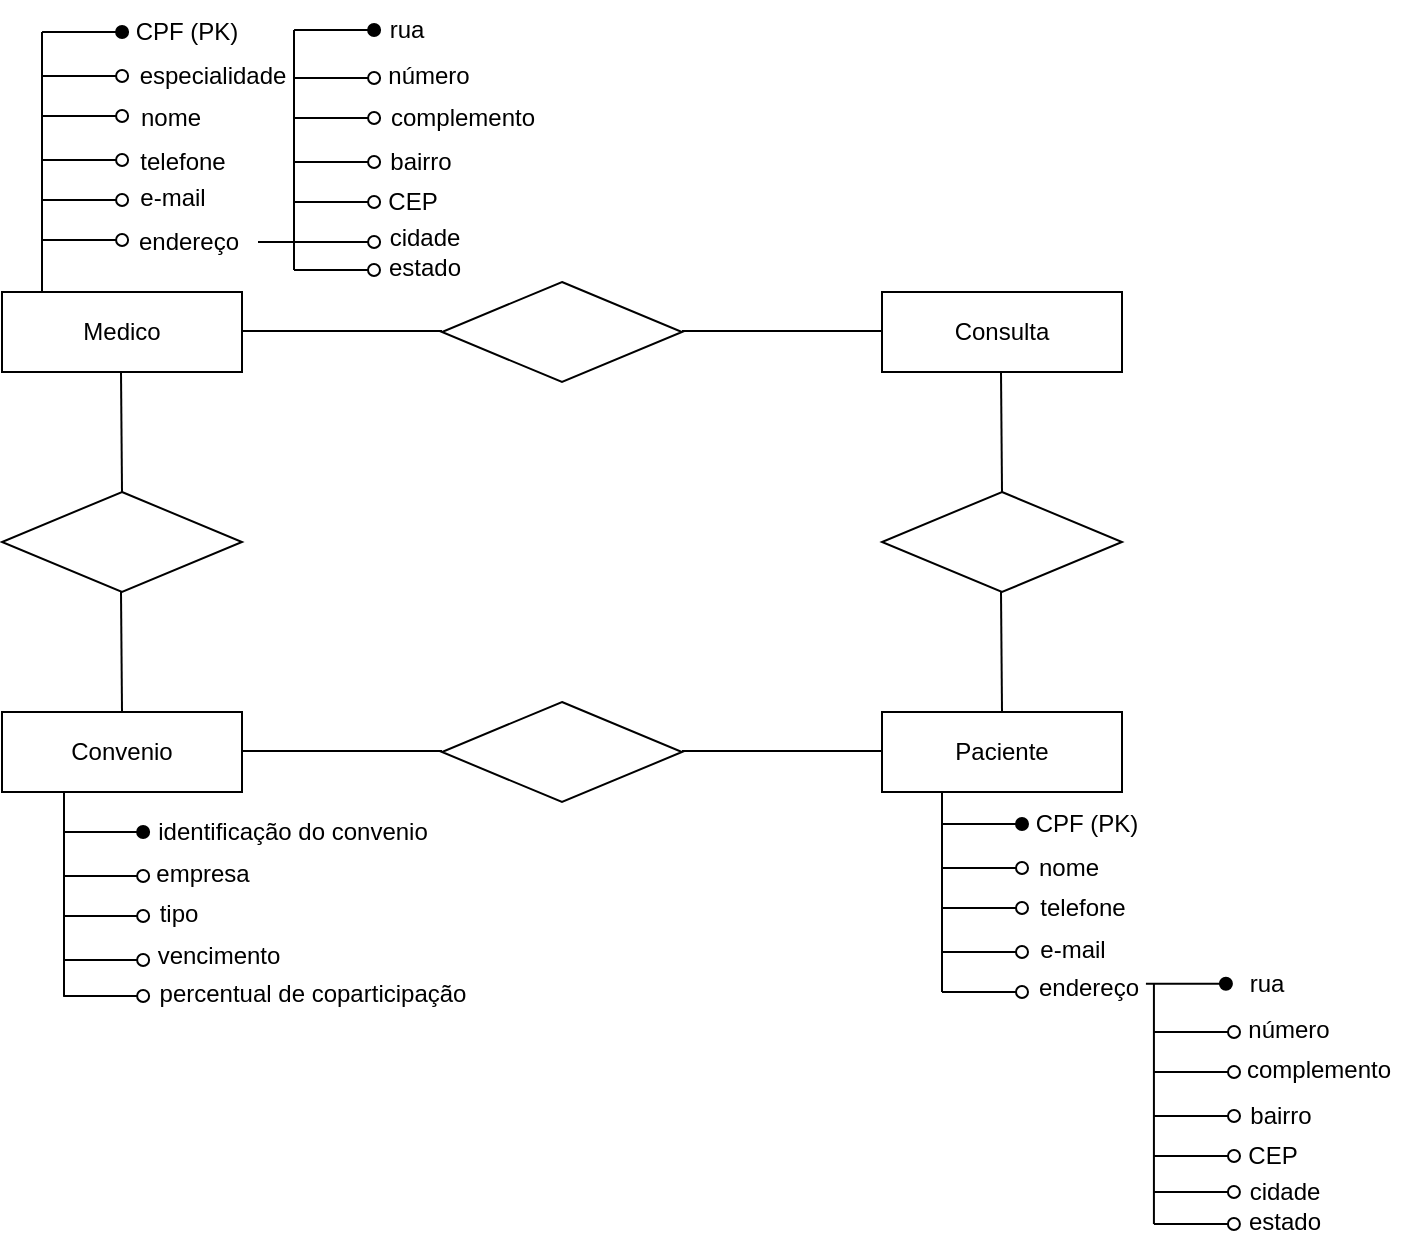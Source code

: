 <mxfile version="24.7.8">
  <diagram name="Página-1" id="bfxUe2o_Z46STegCqssy">
    <mxGraphModel dx="1375" dy="745" grid="1" gridSize="10" guides="1" tooltips="1" connect="1" arrows="1" fold="1" page="1" pageScale="1" pageWidth="827" pageHeight="1169" math="0" shadow="0">
      <root>
        <mxCell id="0" />
        <mxCell id="1" parent="0" />
        <mxCell id="PICA7tcWs6j3xRz3gB3K-1" value="Medico" style="rounded=0;whiteSpace=wrap;html=1;labelBackgroundColor=none;" parent="1" vertex="1">
          <mxGeometry x="270" y="418" width="120" height="40" as="geometry" />
        </mxCell>
        <mxCell id="PICA7tcWs6j3xRz3gB3K-2" value="Consulta" style="rounded=0;whiteSpace=wrap;html=1;labelBackgroundColor=none;" parent="1" vertex="1">
          <mxGeometry x="710" y="418" width="120" height="40" as="geometry" />
        </mxCell>
        <mxCell id="PICA7tcWs6j3xRz3gB3K-3" value="Paciente" style="rounded=0;whiteSpace=wrap;html=1;labelBackgroundColor=none;" parent="1" vertex="1">
          <mxGeometry x="710" y="628" width="120" height="40" as="geometry" />
        </mxCell>
        <mxCell id="PICA7tcWs6j3xRz3gB3K-4" value="Convenio" style="rounded=0;whiteSpace=wrap;html=1;labelBackgroundColor=none;" parent="1" vertex="1">
          <mxGeometry x="270" y="628" width="120" height="40" as="geometry" />
        </mxCell>
        <mxCell id="PICA7tcWs6j3xRz3gB3K-5" value="" style="rhombus;whiteSpace=wrap;html=1;labelBackgroundColor=none;" parent="1" vertex="1">
          <mxGeometry x="490" y="413" width="120" height="50" as="geometry" />
        </mxCell>
        <mxCell id="PICA7tcWs6j3xRz3gB3K-6" value="" style="rhombus;whiteSpace=wrap;html=1;labelBackgroundColor=none;" parent="1" vertex="1">
          <mxGeometry x="710" y="518" width="120" height="50" as="geometry" />
        </mxCell>
        <mxCell id="PICA7tcWs6j3xRz3gB3K-7" value="" style="rhombus;whiteSpace=wrap;html=1;labelBackgroundColor=none;" parent="1" vertex="1">
          <mxGeometry x="490" y="623" width="120" height="50" as="geometry" />
        </mxCell>
        <mxCell id="PICA7tcWs6j3xRz3gB3K-8" value="" style="endArrow=none;html=1;rounded=0;labelBackgroundColor=none;fontColor=default;" parent="1" edge="1">
          <mxGeometry width="50" height="50" relative="1" as="geometry">
            <mxPoint x="390" y="437.5" as="sourcePoint" />
            <mxPoint x="490" y="437.5" as="targetPoint" />
          </mxGeometry>
        </mxCell>
        <mxCell id="PICA7tcWs6j3xRz3gB3K-10" value="" style="endArrow=none;html=1;rounded=0;labelBackgroundColor=none;fontColor=default;" parent="1" edge="1">
          <mxGeometry width="50" height="50" relative="1" as="geometry">
            <mxPoint x="610" y="437.5" as="sourcePoint" />
            <mxPoint x="710" y="437.5" as="targetPoint" />
          </mxGeometry>
        </mxCell>
        <mxCell id="PICA7tcWs6j3xRz3gB3K-11" value="" style="endArrow=none;html=1;rounded=0;labelBackgroundColor=none;fontColor=default;" parent="1" edge="1">
          <mxGeometry width="50" height="50" relative="1" as="geometry">
            <mxPoint x="769.5" y="458" as="sourcePoint" />
            <mxPoint x="770" y="518" as="targetPoint" />
          </mxGeometry>
        </mxCell>
        <mxCell id="PICA7tcWs6j3xRz3gB3K-13" value="" style="endArrow=none;html=1;rounded=0;labelBackgroundColor=none;fontColor=default;" parent="1" edge="1">
          <mxGeometry width="50" height="50" relative="1" as="geometry">
            <mxPoint x="769.5" y="568" as="sourcePoint" />
            <mxPoint x="770" y="628" as="targetPoint" />
          </mxGeometry>
        </mxCell>
        <mxCell id="PICA7tcWs6j3xRz3gB3K-17" value="" style="rhombus;whiteSpace=wrap;html=1;labelBackgroundColor=none;" parent="1" vertex="1">
          <mxGeometry x="270" y="518" width="120" height="50" as="geometry" />
        </mxCell>
        <mxCell id="PICA7tcWs6j3xRz3gB3K-18" value="" style="endArrow=none;html=1;rounded=0;labelBackgroundColor=none;fontColor=default;" parent="1" edge="1">
          <mxGeometry width="50" height="50" relative="1" as="geometry">
            <mxPoint x="329.5" y="458" as="sourcePoint" />
            <mxPoint x="330" y="518" as="targetPoint" />
          </mxGeometry>
        </mxCell>
        <mxCell id="PICA7tcWs6j3xRz3gB3K-19" value="" style="endArrow=none;html=1;rounded=0;labelBackgroundColor=none;fontColor=default;" parent="1" edge="1">
          <mxGeometry width="50" height="50" relative="1" as="geometry">
            <mxPoint x="329.5" y="568" as="sourcePoint" />
            <mxPoint x="330" y="628" as="targetPoint" />
          </mxGeometry>
        </mxCell>
        <mxCell id="PICA7tcWs6j3xRz3gB3K-20" value="" style="endArrow=none;html=1;rounded=0;labelBackgroundColor=none;fontColor=default;" parent="1" edge="1">
          <mxGeometry width="50" height="50" relative="1" as="geometry">
            <mxPoint x="390" y="647.5" as="sourcePoint" />
            <mxPoint x="490" y="647.5" as="targetPoint" />
          </mxGeometry>
        </mxCell>
        <mxCell id="PICA7tcWs6j3xRz3gB3K-21" value="" style="endArrow=none;html=1;rounded=0;labelBackgroundColor=none;fontColor=default;" parent="1" edge="1">
          <mxGeometry width="50" height="50" relative="1" as="geometry">
            <mxPoint x="610" y="647.5" as="sourcePoint" />
            <mxPoint x="710" y="647.5" as="targetPoint" />
          </mxGeometry>
        </mxCell>
        <mxCell id="PICA7tcWs6j3xRz3gB3K-22" value="" style="endArrow=oval;html=1;rounded=0;startArrow=none;startFill=0;endFill=1;" parent="1" edge="1">
          <mxGeometry width="50" height="50" relative="1" as="geometry">
            <mxPoint x="290.04" y="288" as="sourcePoint" />
            <mxPoint x="330.04" y="288" as="targetPoint" />
          </mxGeometry>
        </mxCell>
        <mxCell id="PICA7tcWs6j3xRz3gB3K-23" value="" style="endArrow=oval;html=1;rounded=0;startArrow=none;startFill=0;endFill=0;" parent="1" edge="1">
          <mxGeometry width="50" height="50" relative="1" as="geometry">
            <mxPoint x="290.04" y="310" as="sourcePoint" />
            <mxPoint x="330.04" y="310" as="targetPoint" />
          </mxGeometry>
        </mxCell>
        <mxCell id="PICA7tcWs6j3xRz3gB3K-24" value="" style="endArrow=oval;html=1;rounded=0;startArrow=none;startFill=0;endFill=0;" parent="1" edge="1">
          <mxGeometry width="50" height="50" relative="1" as="geometry">
            <mxPoint x="290.04" y="330" as="sourcePoint" />
            <mxPoint x="330.04" y="330" as="targetPoint" />
          </mxGeometry>
        </mxCell>
        <mxCell id="PICA7tcWs6j3xRz3gB3K-25" value="" style="endArrow=oval;html=1;rounded=0;startArrow=none;startFill=0;endFill=0;" parent="1" edge="1">
          <mxGeometry width="50" height="50" relative="1" as="geometry">
            <mxPoint x="290.04" y="352" as="sourcePoint" />
            <mxPoint x="330.04" y="352" as="targetPoint" />
          </mxGeometry>
        </mxCell>
        <mxCell id="PICA7tcWs6j3xRz3gB3K-26" value="" style="endArrow=oval;html=1;rounded=0;startArrow=none;startFill=0;endFill=0;" parent="1" edge="1">
          <mxGeometry width="50" height="50" relative="1" as="geometry">
            <mxPoint x="290.04" y="372" as="sourcePoint" />
            <mxPoint x="330.04" y="372" as="targetPoint" />
          </mxGeometry>
        </mxCell>
        <mxCell id="PICA7tcWs6j3xRz3gB3K-27" value="" style="endArrow=oval;html=1;rounded=0;startArrow=none;startFill=0;endFill=0;" parent="1" edge="1">
          <mxGeometry width="50" height="50" relative="1" as="geometry">
            <mxPoint x="290.04" y="392" as="sourcePoint" />
            <mxPoint x="330.04" y="392" as="targetPoint" />
          </mxGeometry>
        </mxCell>
        <mxCell id="PICA7tcWs6j3xRz3gB3K-28" value="" style="endArrow=none;html=1;rounded=0;exitX=0.333;exitY=0;exitDx=0;exitDy=0;exitPerimeter=0;" parent="1" edge="1">
          <mxGeometry width="50" height="50" relative="1" as="geometry">
            <mxPoint x="290" y="418" as="sourcePoint" />
            <mxPoint x="290" y="288" as="targetPoint" />
          </mxGeometry>
        </mxCell>
        <mxCell id="PICA7tcWs6j3xRz3gB3K-29" value="CPF (PK)" style="text;html=1;align=center;verticalAlign=middle;resizable=0;points=[];autosize=1;strokeColor=none;fillColor=none;" parent="1" vertex="1">
          <mxGeometry x="327.04" y="273" width="70" height="30" as="geometry" />
        </mxCell>
        <mxCell id="PICA7tcWs6j3xRz3gB3K-30" value="especialidade" style="text;html=1;align=center;verticalAlign=middle;resizable=0;points=[];autosize=1;strokeColor=none;fillColor=none;" parent="1" vertex="1">
          <mxGeometry x="325.04" y="295" width="100" height="30" as="geometry" />
        </mxCell>
        <mxCell id="PICA7tcWs6j3xRz3gB3K-31" value="nome" style="text;html=1;align=center;verticalAlign=middle;resizable=0;points=[];autosize=1;strokeColor=none;fillColor=none;" parent="1" vertex="1">
          <mxGeometry x="329.04" y="316" width="50" height="30" as="geometry" />
        </mxCell>
        <mxCell id="PICA7tcWs6j3xRz3gB3K-32" value="telefone" style="text;html=1;align=center;verticalAlign=middle;resizable=0;points=[];autosize=1;strokeColor=none;fillColor=none;" parent="1" vertex="1">
          <mxGeometry x="325" y="338" width="70" height="30" as="geometry" />
        </mxCell>
        <mxCell id="PICA7tcWs6j3xRz3gB3K-33" value="e-mail" style="text;html=1;align=center;verticalAlign=middle;resizable=0;points=[];autosize=1;strokeColor=none;fillColor=none;" parent="1" vertex="1">
          <mxGeometry x="325.04" y="356" width="60" height="30" as="geometry" />
        </mxCell>
        <mxCell id="PICA7tcWs6j3xRz3gB3K-34" value="endereço" style="text;html=1;align=center;verticalAlign=middle;resizable=0;points=[];autosize=1;strokeColor=none;fillColor=none;" parent="1" vertex="1">
          <mxGeometry x="328" y="378" width="70" height="30" as="geometry" />
        </mxCell>
        <mxCell id="PICA7tcWs6j3xRz3gB3K-35" value="" style="endArrow=oval;html=1;rounded=0;startArrow=none;startFill=0;endFill=1;" parent="1" edge="1">
          <mxGeometry width="50" height="50" relative="1" as="geometry">
            <mxPoint x="416.04" y="287" as="sourcePoint" />
            <mxPoint x="456.04" y="287" as="targetPoint" />
          </mxGeometry>
        </mxCell>
        <mxCell id="PICA7tcWs6j3xRz3gB3K-36" value="" style="endArrow=oval;html=1;rounded=0;startArrow=none;startFill=0;endFill=0;" parent="1" edge="1">
          <mxGeometry width="50" height="50" relative="1" as="geometry">
            <mxPoint x="416.04" y="311" as="sourcePoint" />
            <mxPoint x="456.04" y="311" as="targetPoint" />
          </mxGeometry>
        </mxCell>
        <mxCell id="PICA7tcWs6j3xRz3gB3K-37" value="" style="endArrow=oval;html=1;rounded=0;startArrow=none;startFill=0;endFill=0;" parent="1" edge="1">
          <mxGeometry width="50" height="50" relative="1" as="geometry">
            <mxPoint x="416.04" y="331" as="sourcePoint" />
            <mxPoint x="456.04" y="331" as="targetPoint" />
          </mxGeometry>
        </mxCell>
        <mxCell id="PICA7tcWs6j3xRz3gB3K-38" value="" style="endArrow=oval;html=1;rounded=0;startArrow=none;startFill=0;endFill=0;" parent="1" edge="1">
          <mxGeometry width="50" height="50" relative="1" as="geometry">
            <mxPoint x="416.04" y="353" as="sourcePoint" />
            <mxPoint x="456.04" y="353" as="targetPoint" />
          </mxGeometry>
        </mxCell>
        <mxCell id="PICA7tcWs6j3xRz3gB3K-39" value="" style="endArrow=oval;html=1;rounded=0;startArrow=none;startFill=0;endFill=0;" parent="1" edge="1">
          <mxGeometry width="50" height="50" relative="1" as="geometry">
            <mxPoint x="416.04" y="373" as="sourcePoint" />
            <mxPoint x="456.04" y="373" as="targetPoint" />
          </mxGeometry>
        </mxCell>
        <mxCell id="PICA7tcWs6j3xRz3gB3K-40" value="" style="endArrow=oval;html=1;rounded=0;startArrow=none;startFill=0;endFill=0;" parent="1" source="PICA7tcWs6j3xRz3gB3K-34" edge="1">
          <mxGeometry width="50" height="50" relative="1" as="geometry">
            <mxPoint x="416.04" y="393" as="sourcePoint" />
            <mxPoint x="456.04" y="393" as="targetPoint" />
          </mxGeometry>
        </mxCell>
        <mxCell id="PICA7tcWs6j3xRz3gB3K-41" value="" style="endArrow=none;html=1;rounded=0;" parent="1" edge="1">
          <mxGeometry width="50" height="50" relative="1" as="geometry">
            <mxPoint x="416" y="407" as="sourcePoint" />
            <mxPoint x="416" y="287" as="targetPoint" />
          </mxGeometry>
        </mxCell>
        <mxCell id="PICA7tcWs6j3xRz3gB3K-42" value="rua" style="text;html=1;align=center;verticalAlign=middle;resizable=0;points=[];autosize=1;strokeColor=none;fillColor=none;" parent="1" vertex="1">
          <mxGeometry x="452.0" y="272" width="40" height="30" as="geometry" />
        </mxCell>
        <mxCell id="PICA7tcWs6j3xRz3gB3K-44" value="bairro" style="text;html=1;align=center;verticalAlign=middle;resizable=0;points=[];autosize=1;strokeColor=none;fillColor=none;" parent="1" vertex="1">
          <mxGeometry x="454" y="338" width="50" height="30" as="geometry" />
        </mxCell>
        <mxCell id="PICA7tcWs6j3xRz3gB3K-45" value="CEP" style="text;html=1;align=center;verticalAlign=middle;resizable=0;points=[];autosize=1;strokeColor=none;fillColor=none;" parent="1" vertex="1">
          <mxGeometry x="450.0" y="358" width="50" height="30" as="geometry" />
        </mxCell>
        <mxCell id="PICA7tcWs6j3xRz3gB3K-46" value="cidade" style="text;html=1;align=center;verticalAlign=middle;resizable=0;points=[];autosize=1;strokeColor=none;fillColor=none;" parent="1" vertex="1">
          <mxGeometry x="451" y="376" width="60" height="30" as="geometry" />
        </mxCell>
        <mxCell id="PICA7tcWs6j3xRz3gB3K-49" value="número" style="text;html=1;align=center;verticalAlign=middle;resizable=0;points=[];autosize=1;strokeColor=none;fillColor=none;" parent="1" vertex="1">
          <mxGeometry x="453.0" y="295" width="60" height="30" as="geometry" />
        </mxCell>
        <mxCell id="PICA7tcWs6j3xRz3gB3K-50" value="complemento" style="text;html=1;align=center;verticalAlign=middle;resizable=0;points=[];autosize=1;strokeColor=none;fillColor=none;" parent="1" vertex="1">
          <mxGeometry x="450.0" y="316" width="100" height="30" as="geometry" />
        </mxCell>
        <mxCell id="PICA7tcWs6j3xRz3gB3K-51" value="" style="endArrow=oval;html=1;rounded=0;startArrow=none;startFill=0;endFill=0;" parent="1" edge="1">
          <mxGeometry width="50" height="50" relative="1" as="geometry">
            <mxPoint x="416.0" y="407" as="sourcePoint" />
            <mxPoint x="456.0" y="407" as="targetPoint" />
          </mxGeometry>
        </mxCell>
        <mxCell id="PICA7tcWs6j3xRz3gB3K-52" value="estado" style="text;html=1;align=center;verticalAlign=middle;resizable=0;points=[];autosize=1;strokeColor=none;fillColor=none;" parent="1" vertex="1">
          <mxGeometry x="451" y="391" width="60" height="30" as="geometry" />
        </mxCell>
        <mxCell id="PICA7tcWs6j3xRz3gB3K-53" value="" style="endArrow=oval;html=1;rounded=0;startArrow=none;startFill=0;endFill=1;" parent="1" edge="1">
          <mxGeometry width="50" height="50" relative="1" as="geometry">
            <mxPoint x="740" y="684" as="sourcePoint" />
            <mxPoint x="780" y="684" as="targetPoint" />
          </mxGeometry>
        </mxCell>
        <mxCell id="PICA7tcWs6j3xRz3gB3K-54" value="" style="endArrow=oval;html=1;rounded=0;startArrow=none;startFill=0;endFill=0;" parent="1" edge="1">
          <mxGeometry width="50" height="50" relative="1" as="geometry">
            <mxPoint x="740" y="706" as="sourcePoint" />
            <mxPoint x="780" y="706" as="targetPoint" />
          </mxGeometry>
        </mxCell>
        <mxCell id="PICA7tcWs6j3xRz3gB3K-55" value="" style="endArrow=oval;html=1;rounded=0;startArrow=none;startFill=0;endFill=0;" parent="1" edge="1">
          <mxGeometry width="50" height="50" relative="1" as="geometry">
            <mxPoint x="740" y="726" as="sourcePoint" />
            <mxPoint x="780" y="726" as="targetPoint" />
          </mxGeometry>
        </mxCell>
        <mxCell id="PICA7tcWs6j3xRz3gB3K-56" value="" style="endArrow=oval;html=1;rounded=0;startArrow=none;startFill=0;endFill=0;" parent="1" edge="1">
          <mxGeometry width="50" height="50" relative="1" as="geometry">
            <mxPoint x="740" y="748" as="sourcePoint" />
            <mxPoint x="780" y="748" as="targetPoint" />
          </mxGeometry>
        </mxCell>
        <mxCell id="PICA7tcWs6j3xRz3gB3K-57" value="" style="endArrow=oval;html=1;rounded=0;startArrow=none;startFill=0;endFill=0;" parent="1" edge="1">
          <mxGeometry width="50" height="50" relative="1" as="geometry">
            <mxPoint x="740" y="768" as="sourcePoint" />
            <mxPoint x="780" y="768" as="targetPoint" />
          </mxGeometry>
        </mxCell>
        <mxCell id="PICA7tcWs6j3xRz3gB3K-59" value="CPF (PK)" style="text;html=1;align=center;verticalAlign=middle;resizable=0;points=[];autosize=1;strokeColor=none;fillColor=none;" parent="1" vertex="1">
          <mxGeometry x="777" y="669" width="70" height="30" as="geometry" />
        </mxCell>
        <mxCell id="PICA7tcWs6j3xRz3gB3K-61" value="telefone" style="text;html=1;align=center;verticalAlign=middle;resizable=0;points=[];autosize=1;strokeColor=none;fillColor=none;" parent="1" vertex="1">
          <mxGeometry x="774.96" y="711" width="70" height="30" as="geometry" />
        </mxCell>
        <mxCell id="PICA7tcWs6j3xRz3gB3K-62" value="e-mail" style="text;html=1;align=center;verticalAlign=middle;resizable=0;points=[];autosize=1;strokeColor=none;fillColor=none;" parent="1" vertex="1">
          <mxGeometry x="775" y="732" width="60" height="30" as="geometry" />
        </mxCell>
        <mxCell id="PICA7tcWs6j3xRz3gB3K-63" value="endereço" style="text;html=1;align=center;verticalAlign=middle;resizable=0;points=[];autosize=1;strokeColor=none;fillColor=none;" parent="1" vertex="1">
          <mxGeometry x="777.96" y="751" width="70" height="30" as="geometry" />
        </mxCell>
        <mxCell id="PICA7tcWs6j3xRz3gB3K-64" value="" style="endArrow=none;html=1;rounded=0;" parent="1" edge="1">
          <mxGeometry width="50" height="50" relative="1" as="geometry">
            <mxPoint x="740" y="768" as="sourcePoint" />
            <mxPoint x="740" y="668" as="targetPoint" />
          </mxGeometry>
        </mxCell>
        <mxCell id="PICA7tcWs6j3xRz3gB3K-65" value="nome" style="text;html=1;align=center;verticalAlign=middle;resizable=0;points=[];autosize=1;strokeColor=none;fillColor=none;" parent="1" vertex="1">
          <mxGeometry x="777.96" y="691" width="50" height="30" as="geometry" />
        </mxCell>
        <mxCell id="PICA7tcWs6j3xRz3gB3K-66" value="" style="endArrow=oval;html=1;rounded=0;startArrow=none;startFill=0;endFill=1;" parent="1" edge="1">
          <mxGeometry width="50" height="50" relative="1" as="geometry">
            <mxPoint x="841.96" y="763.86" as="sourcePoint" />
            <mxPoint x="881.96" y="763.86" as="targetPoint" />
          </mxGeometry>
        </mxCell>
        <mxCell id="PICA7tcWs6j3xRz3gB3K-67" value="" style="endArrow=oval;html=1;rounded=0;startArrow=none;startFill=0;endFill=0;" parent="1" edge="1">
          <mxGeometry width="50" height="50" relative="1" as="geometry">
            <mxPoint x="846" y="788" as="sourcePoint" />
            <mxPoint x="886" y="788" as="targetPoint" />
          </mxGeometry>
        </mxCell>
        <mxCell id="PICA7tcWs6j3xRz3gB3K-68" value="" style="endArrow=oval;html=1;rounded=0;startArrow=none;startFill=0;endFill=0;" parent="1" edge="1">
          <mxGeometry width="50" height="50" relative="1" as="geometry">
            <mxPoint x="846" y="808" as="sourcePoint" />
            <mxPoint x="886" y="808" as="targetPoint" />
          </mxGeometry>
        </mxCell>
        <mxCell id="PICA7tcWs6j3xRz3gB3K-69" value="" style="endArrow=oval;html=1;rounded=0;startArrow=none;startFill=0;endFill=0;" parent="1" edge="1">
          <mxGeometry width="50" height="50" relative="1" as="geometry">
            <mxPoint x="846" y="830" as="sourcePoint" />
            <mxPoint x="886" y="830" as="targetPoint" />
          </mxGeometry>
        </mxCell>
        <mxCell id="PICA7tcWs6j3xRz3gB3K-70" value="" style="endArrow=oval;html=1;rounded=0;startArrow=none;startFill=0;endFill=0;" parent="1" edge="1">
          <mxGeometry width="50" height="50" relative="1" as="geometry">
            <mxPoint x="846" y="850" as="sourcePoint" />
            <mxPoint x="886" y="850" as="targetPoint" />
          </mxGeometry>
        </mxCell>
        <mxCell id="PICA7tcWs6j3xRz3gB3K-72" value="" style="endArrow=none;html=1;rounded=0;" parent="1" edge="1">
          <mxGeometry width="50" height="50" relative="1" as="geometry">
            <mxPoint x="845.96" y="884" as="sourcePoint" />
            <mxPoint x="845.96" y="764" as="targetPoint" />
          </mxGeometry>
        </mxCell>
        <mxCell id="PICA7tcWs6j3xRz3gB3K-73" value="rua" style="text;html=1;align=center;verticalAlign=middle;resizable=0;points=[];autosize=1;strokeColor=none;fillColor=none;" parent="1" vertex="1">
          <mxGeometry x="881.96" y="749" width="40" height="30" as="geometry" />
        </mxCell>
        <mxCell id="PICA7tcWs6j3xRz3gB3K-74" value="bairro" style="text;html=1;align=center;verticalAlign=middle;resizable=0;points=[];autosize=1;strokeColor=none;fillColor=none;" parent="1" vertex="1">
          <mxGeometry x="883.96" y="815" width="50" height="30" as="geometry" />
        </mxCell>
        <mxCell id="PICA7tcWs6j3xRz3gB3K-75" value="CEP" style="text;html=1;align=center;verticalAlign=middle;resizable=0;points=[];autosize=1;strokeColor=none;fillColor=none;" parent="1" vertex="1">
          <mxGeometry x="879.96" y="835" width="50" height="30" as="geometry" />
        </mxCell>
        <mxCell id="PICA7tcWs6j3xRz3gB3K-76" value="cidade" style="text;html=1;align=center;verticalAlign=middle;resizable=0;points=[];autosize=1;strokeColor=none;fillColor=none;" parent="1" vertex="1">
          <mxGeometry x="880.96" y="853" width="60" height="30" as="geometry" />
        </mxCell>
        <mxCell id="PICA7tcWs6j3xRz3gB3K-77" value="número" style="text;html=1;align=center;verticalAlign=middle;resizable=0;points=[];autosize=1;strokeColor=none;fillColor=none;" parent="1" vertex="1">
          <mxGeometry x="882.96" y="772" width="60" height="30" as="geometry" />
        </mxCell>
        <mxCell id="PICA7tcWs6j3xRz3gB3K-78" value="" style="endArrow=oval;html=1;rounded=0;startArrow=none;startFill=0;endFill=0;" parent="1" edge="1">
          <mxGeometry width="50" height="50" relative="1" as="geometry">
            <mxPoint x="845.96" y="884" as="sourcePoint" />
            <mxPoint x="885.96" y="884" as="targetPoint" />
          </mxGeometry>
        </mxCell>
        <mxCell id="PICA7tcWs6j3xRz3gB3K-79" value="estado" style="text;html=1;align=center;verticalAlign=middle;resizable=0;points=[];autosize=1;strokeColor=none;fillColor=none;" parent="1" vertex="1">
          <mxGeometry x="880.96" y="868" width="60" height="30" as="geometry" />
        </mxCell>
        <mxCell id="PICA7tcWs6j3xRz3gB3K-82" value="" style="endArrow=oval;html=1;rounded=0;startArrow=none;startFill=0;endFill=0;" parent="1" edge="1">
          <mxGeometry width="50" height="50" relative="1" as="geometry">
            <mxPoint x="845.96" y="868" as="sourcePoint" />
            <mxPoint x="885.96" y="868" as="targetPoint" />
          </mxGeometry>
        </mxCell>
        <mxCell id="PICA7tcWs6j3xRz3gB3K-83" value="complemento" style="text;html=1;align=center;verticalAlign=middle;resizable=0;points=[];autosize=1;strokeColor=none;fillColor=none;" parent="1" vertex="1">
          <mxGeometry x="878" y="792" width="100" height="30" as="geometry" />
        </mxCell>
        <mxCell id="-qOaZ9GCgPSwstemho3V-1" value="" style="endArrow=oval;html=1;rounded=0;startArrow=none;startFill=0;endFill=1;" edge="1" parent="1">
          <mxGeometry width="50" height="50" relative="1" as="geometry">
            <mxPoint x="300.56" y="688" as="sourcePoint" />
            <mxPoint x="340.56" y="688" as="targetPoint" />
          </mxGeometry>
        </mxCell>
        <mxCell id="-qOaZ9GCgPSwstemho3V-2" value="" style="endArrow=oval;html=1;rounded=0;startArrow=none;startFill=0;endFill=0;" edge="1" parent="1">
          <mxGeometry width="50" height="50" relative="1" as="geometry">
            <mxPoint x="300.56" y="710" as="sourcePoint" />
            <mxPoint x="340.56" y="710" as="targetPoint" />
          </mxGeometry>
        </mxCell>
        <mxCell id="-qOaZ9GCgPSwstemho3V-3" value="" style="endArrow=oval;html=1;rounded=0;startArrow=none;startFill=0;endFill=0;" edge="1" parent="1">
          <mxGeometry width="50" height="50" relative="1" as="geometry">
            <mxPoint x="300.56" y="730" as="sourcePoint" />
            <mxPoint x="340.56" y="730" as="targetPoint" />
          </mxGeometry>
        </mxCell>
        <mxCell id="-qOaZ9GCgPSwstemho3V-4" value="" style="endArrow=oval;html=1;rounded=0;startArrow=none;startFill=0;endFill=0;" edge="1" parent="1">
          <mxGeometry width="50" height="50" relative="1" as="geometry">
            <mxPoint x="300.56" y="752" as="sourcePoint" />
            <mxPoint x="340.56" y="752" as="targetPoint" />
          </mxGeometry>
        </mxCell>
        <mxCell id="-qOaZ9GCgPSwstemho3V-5" value="" style="endArrow=oval;html=1;rounded=0;startArrow=none;startFill=0;endFill=0;" edge="1" parent="1">
          <mxGeometry width="50" height="50" relative="1" as="geometry">
            <mxPoint x="300.56" y="770" as="sourcePoint" />
            <mxPoint x="340.56" y="770" as="targetPoint" />
          </mxGeometry>
        </mxCell>
        <mxCell id="-qOaZ9GCgPSwstemho3V-7" value="" style="endArrow=none;html=1;rounded=0;" edge="1" parent="1">
          <mxGeometry width="50" height="50" relative="1" as="geometry">
            <mxPoint x="301" y="770" as="sourcePoint" />
            <mxPoint x="301" y="668" as="targetPoint" />
          </mxGeometry>
        </mxCell>
        <mxCell id="-qOaZ9GCgPSwstemho3V-8" value="identificação do convenio" style="text;html=1;align=center;verticalAlign=middle;resizable=0;points=[];autosize=1;strokeColor=none;fillColor=none;" vertex="1" parent="1">
          <mxGeometry x="334.56" y="673" width="160" height="30" as="geometry" />
        </mxCell>
        <mxCell id="-qOaZ9GCgPSwstemho3V-9" value="tipo" style="text;html=1;align=center;verticalAlign=middle;resizable=0;points=[];autosize=1;strokeColor=none;fillColor=none;" vertex="1" parent="1">
          <mxGeometry x="337.56" y="714" width="40" height="30" as="geometry" />
        </mxCell>
        <mxCell id="-qOaZ9GCgPSwstemho3V-10" value="vencimento" style="text;html=1;align=center;verticalAlign=middle;resizable=0;points=[];autosize=1;strokeColor=none;fillColor=none;" vertex="1" parent="1">
          <mxGeometry x="338.04" y="735" width="80" height="30" as="geometry" />
        </mxCell>
        <mxCell id="-qOaZ9GCgPSwstemho3V-11" value="percentual de coparticipação" style="text;html=1;align=center;verticalAlign=middle;resizable=0;points=[];autosize=1;strokeColor=none;fillColor=none;" vertex="1" parent="1">
          <mxGeometry x="335.0" y="754" width="180" height="30" as="geometry" />
        </mxCell>
        <mxCell id="-qOaZ9GCgPSwstemho3V-12" value="empresa" style="text;html=1;align=center;verticalAlign=middle;resizable=0;points=[];autosize=1;strokeColor=none;fillColor=none;" vertex="1" parent="1">
          <mxGeometry x="335.0" y="694" width="70" height="30" as="geometry" />
        </mxCell>
      </root>
    </mxGraphModel>
  </diagram>
</mxfile>
